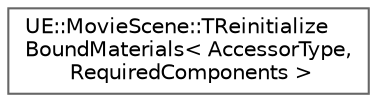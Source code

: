 digraph "Graphical Class Hierarchy"
{
 // INTERACTIVE_SVG=YES
 // LATEX_PDF_SIZE
  bgcolor="transparent";
  edge [fontname=Helvetica,fontsize=10,labelfontname=Helvetica,labelfontsize=10];
  node [fontname=Helvetica,fontsize=10,shape=box,height=0.2,width=0.4];
  rankdir="LR";
  Node0 [id="Node000000",label="UE::MovieScene::TReinitialize\lBoundMaterials\< AccessorType,\l RequiredComponents \>",height=0.2,width=0.4,color="grey40", fillcolor="white", style="filled",URL="$d7/ddb/structUE_1_1MovieScene_1_1TReinitializeBoundMaterials.html",tooltip=" "];
}
